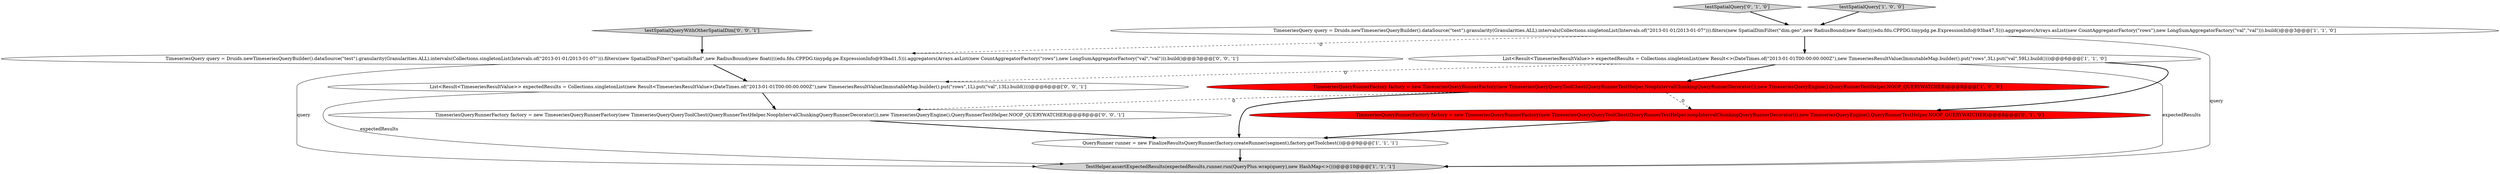 digraph {
4 [style = filled, label = "List<Result<TimeseriesResultValue>> expectedResults = Collections.singletonList(new Result<>(DateTimes.of(\"2013-01-01T00:00:00.000Z\"),new TimeseriesResultValue(ImmutableMap.builder().put(\"rows\",3L).put(\"val\",59L).build())))@@@6@@@['1', '1', '0']", fillcolor = white, shape = ellipse image = "AAA0AAABBB1BBB"];
0 [style = filled, label = "TimeseriesQueryRunnerFactory factory = new TimeseriesQueryRunnerFactory(new TimeseriesQueryQueryToolChest(QueryRunnerTestHelper.NoopIntervalChunkingQueryRunnerDecorator()),new TimeseriesQueryEngine(),QueryRunnerTestHelper.NOOP_QUERYWATCHER)@@@8@@@['1', '0', '0']", fillcolor = red, shape = ellipse image = "AAA1AAABBB1BBB"];
1 [style = filled, label = "TimeseriesQuery query = Druids.newTimeseriesQueryBuilder().dataSource(\"test\").granularity(Granularities.ALL).intervals(Collections.singletonList(Intervals.of(\"2013-01-01/2013-01-07\"))).filters(new SpatialDimFilter(\"dim.geo\",new RadiusBound(new float((((edu.fdu.CPPDG.tinypdg.pe.ExpressionInfo@93ba47,5))).aggregators(Arrays.asList(new CountAggregatorFactory(\"rows\"),new LongSumAggregatorFactory(\"val\",\"val\"))).build()@@@3@@@['1', '1', '0']", fillcolor = white, shape = ellipse image = "AAA0AAABBB1BBB"];
3 [style = filled, label = "QueryRunner runner = new FinalizeResultsQueryRunner(factory.createRunner(segment),factory.getToolchest())@@@9@@@['1', '1', '1']", fillcolor = white, shape = ellipse image = "AAA0AAABBB1BBB"];
5 [style = filled, label = "TestHelper.assertExpectedResults(expectedResults,runner.run(QueryPlus.wrap(query),new HashMap<>()))@@@10@@@['1', '1', '1']", fillcolor = lightgray, shape = ellipse image = "AAA0AAABBB1BBB"];
7 [style = filled, label = "testSpatialQuery['0', '1', '0']", fillcolor = lightgray, shape = diamond image = "AAA0AAABBB2BBB"];
11 [style = filled, label = "List<Result<TimeseriesResultValue>> expectedResults = Collections.singletonList(new Result<TimeseriesResultValue>(DateTimes.of(\"2013-01-01T00:00:00.000Z\"),new TimeseriesResultValue(ImmutableMap.builder().put(\"rows\",1L).put(\"val\",13L).build())))@@@6@@@['0', '0', '1']", fillcolor = white, shape = ellipse image = "AAA0AAABBB3BBB"];
10 [style = filled, label = "TimeseriesQuery query = Druids.newTimeseriesQueryBuilder().dataSource(\"test\").granularity(Granularities.ALL).intervals(Collections.singletonList(Intervals.of(\"2013-01-01/2013-01-07\"))).filters(new SpatialDimFilter(\"spatialIsRad\",new RadiusBound(new float((((edu.fdu.CPPDG.tinypdg.pe.ExpressionInfo@93bad1,5))).aggregators(Arrays.asList(new CountAggregatorFactory(\"rows\"),new LongSumAggregatorFactory(\"val\",\"val\"))).build()@@@3@@@['0', '0', '1']", fillcolor = white, shape = ellipse image = "AAA0AAABBB3BBB"];
8 [style = filled, label = "testSpatialQueryWithOtherSpatialDim['0', '0', '1']", fillcolor = lightgray, shape = diamond image = "AAA0AAABBB3BBB"];
2 [style = filled, label = "testSpatialQuery['1', '0', '0']", fillcolor = lightgray, shape = diamond image = "AAA0AAABBB1BBB"];
6 [style = filled, label = "TimeseriesQueryRunnerFactory factory = new TimeseriesQueryRunnerFactory(new TimeseriesQueryQueryToolChest(QueryRunnerTestHelper.noopIntervalChunkingQueryRunnerDecorator()),new TimeseriesQueryEngine(),QueryRunnerTestHelper.NOOP_QUERYWATCHER)@@@8@@@['0', '1', '0']", fillcolor = red, shape = ellipse image = "AAA1AAABBB2BBB"];
9 [style = filled, label = "TimeseriesQueryRunnerFactory factory = new TimeseriesQueryRunnerFactory(new TimeseriesQueryQueryToolChest(QueryRunnerTestHelper.NoopIntervalChunkingQueryRunnerDecorator()),new TimeseriesQueryEngine(),QueryRunnerTestHelper.NOOP_QUERYWATCHER)@@@8@@@['0', '0', '1']", fillcolor = white, shape = ellipse image = "AAA0AAABBB3BBB"];
0->3 [style = bold, label=""];
9->3 [style = bold, label=""];
6->3 [style = bold, label=""];
8->10 [style = bold, label=""];
1->5 [style = solid, label="query"];
1->4 [style = bold, label=""];
3->5 [style = bold, label=""];
11->5 [style = solid, label="expectedResults"];
7->1 [style = bold, label=""];
1->10 [style = dashed, label="0"];
4->11 [style = dashed, label="0"];
0->9 [style = dashed, label="0"];
10->5 [style = solid, label="query"];
11->9 [style = bold, label=""];
4->6 [style = bold, label=""];
4->5 [style = solid, label="expectedResults"];
2->1 [style = bold, label=""];
4->0 [style = bold, label=""];
0->6 [style = dashed, label="0"];
10->11 [style = bold, label=""];
}

